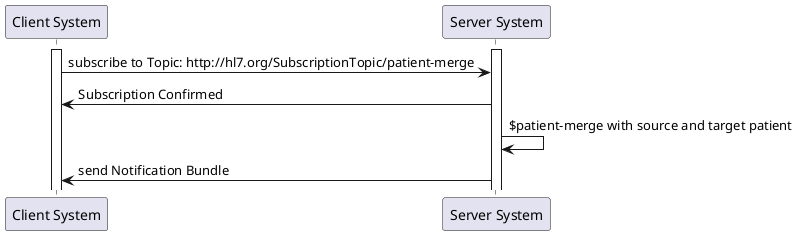 @startuml

participant "Client System" as ClientSystem
participant "Server System" as ServerSystem

activate ClientSystem
activate ServerSystem
ClientSystem -> ServerSystem: subscribe to Topic: http://hl7.org/SubscriptionTopic/patient-merge

ServerSystem -> ClientSystem: Subscription Confirmed


ServerSystem -> ServerSystem: $patient-merge with source and target patient
ServerSystem -> ClientSystem: send Notification Bundle

@enduml